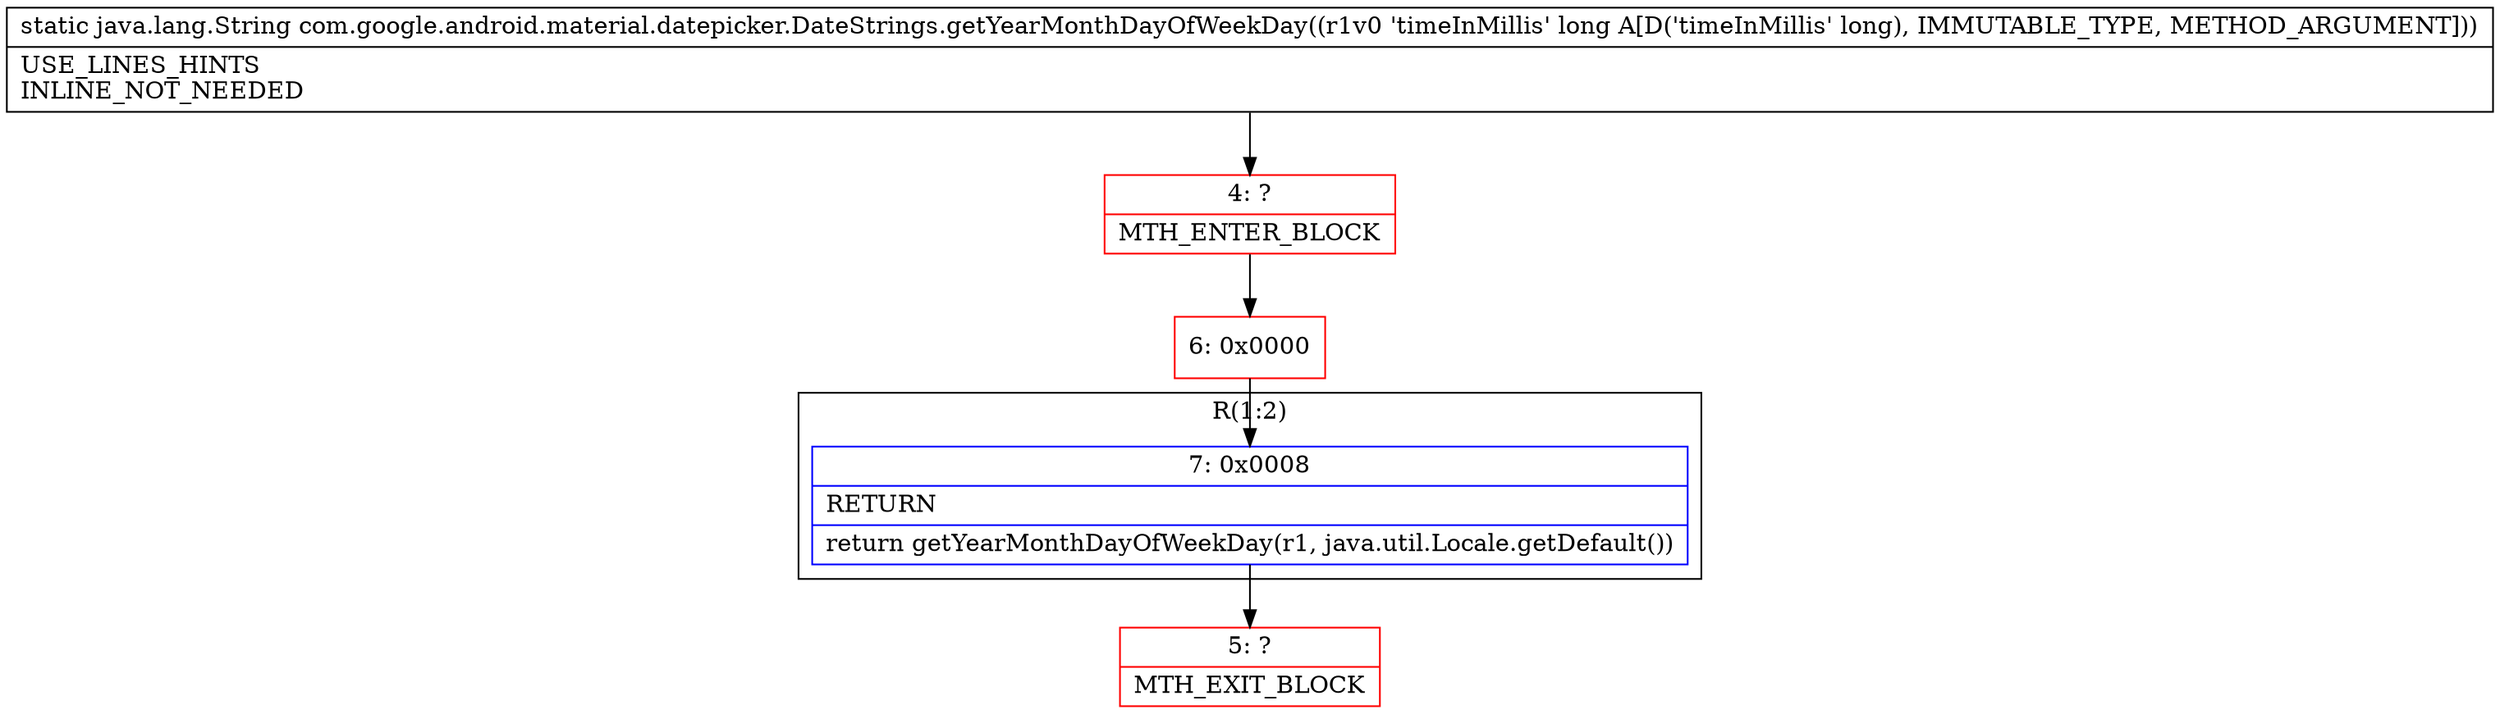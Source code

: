 digraph "CFG forcom.google.android.material.datepicker.DateStrings.getYearMonthDayOfWeekDay(J)Ljava\/lang\/String;" {
subgraph cluster_Region_1002083135 {
label = "R(1:2)";
node [shape=record,color=blue];
Node_7 [shape=record,label="{7\:\ 0x0008|RETURN\l|return getYearMonthDayOfWeekDay(r1, java.util.Locale.getDefault())\l}"];
}
Node_4 [shape=record,color=red,label="{4\:\ ?|MTH_ENTER_BLOCK\l}"];
Node_6 [shape=record,color=red,label="{6\:\ 0x0000}"];
Node_5 [shape=record,color=red,label="{5\:\ ?|MTH_EXIT_BLOCK\l}"];
MethodNode[shape=record,label="{static java.lang.String com.google.android.material.datepicker.DateStrings.getYearMonthDayOfWeekDay((r1v0 'timeInMillis' long A[D('timeInMillis' long), IMMUTABLE_TYPE, METHOD_ARGUMENT]))  | USE_LINES_HINTS\lINLINE_NOT_NEEDED\l}"];
MethodNode -> Node_4;Node_7 -> Node_5;
Node_4 -> Node_6;
Node_6 -> Node_7;
}

